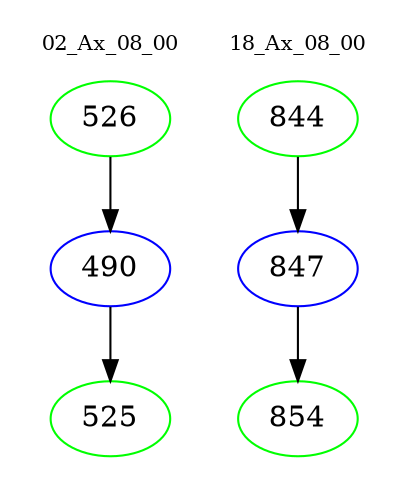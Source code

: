digraph{
subgraph cluster_0 {
color = white
label = "02_Ax_08_00";
fontsize=10;
T0_526 [label="526", color="green"]
T0_526 -> T0_490 [color="black"]
T0_490 [label="490", color="blue"]
T0_490 -> T0_525 [color="black"]
T0_525 [label="525", color="green"]
}
subgraph cluster_1 {
color = white
label = "18_Ax_08_00";
fontsize=10;
T1_844 [label="844", color="green"]
T1_844 -> T1_847 [color="black"]
T1_847 [label="847", color="blue"]
T1_847 -> T1_854 [color="black"]
T1_854 [label="854", color="green"]
}
}
